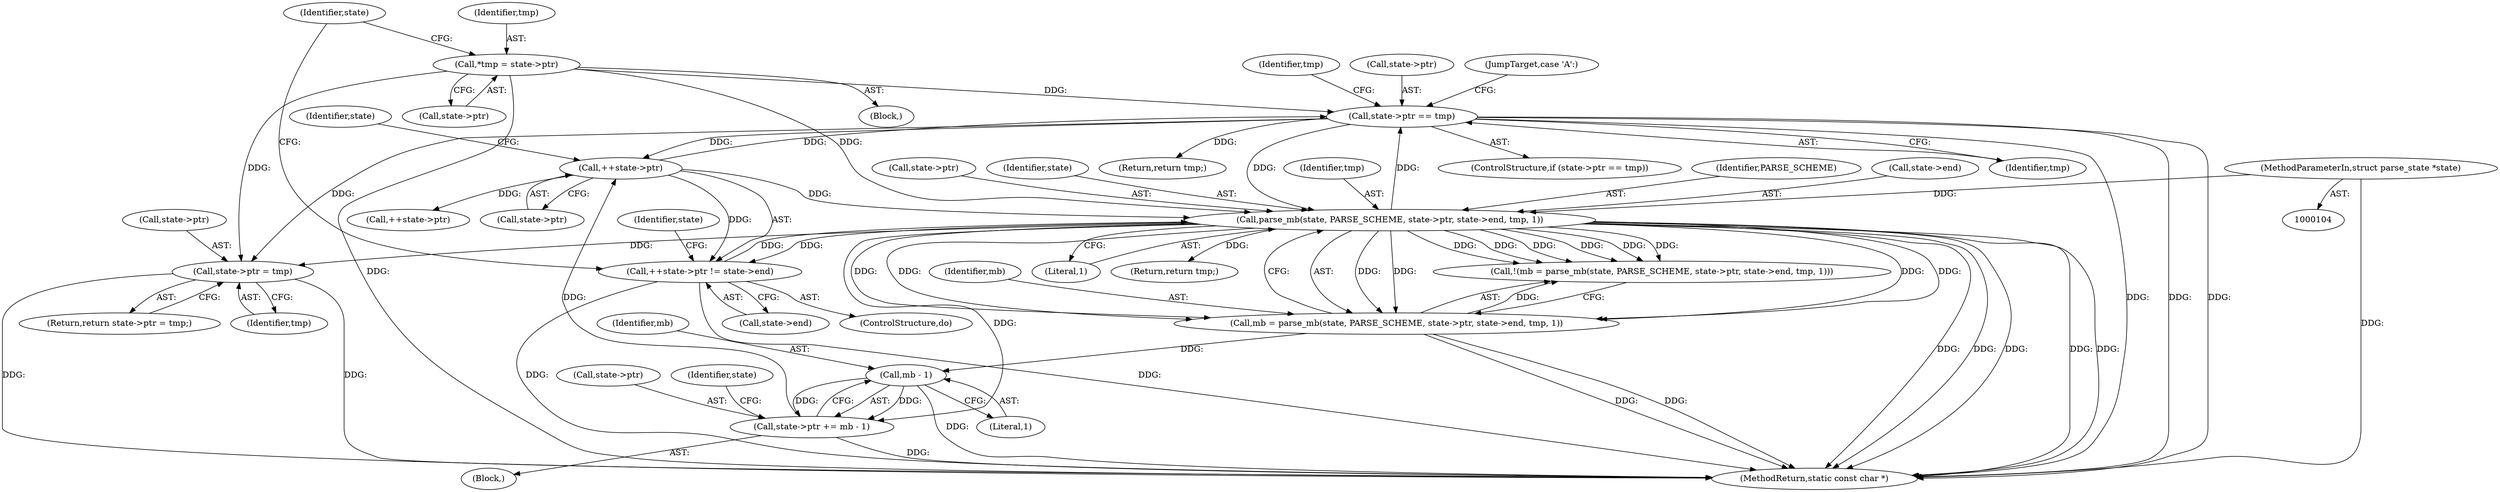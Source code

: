 digraph "0_ext-http_3724cd76a28be1d6049b5537232e97ac@pointer" {
"1000273" [label="(Call,state->ptr = tmp)"];
"1000164" [label="(Call,state->ptr == tmp)"];
"1000265" [label="(Call,++state->ptr)"];
"1000257" [label="(Call,state->ptr += mb - 1)"];
"1000261" [label="(Call,mb - 1)"];
"1000241" [label="(Call,mb = parse_mb(state, PARSE_SCHEME, state->ptr, state->end, tmp, 1))"];
"1000243" [label="(Call,parse_mb(state, PARSE_SCHEME, state->ptr, state->end, tmp, 1))"];
"1000105" [label="(MethodParameterIn,struct parse_state *state)"];
"1000264" [label="(Call,++state->ptr != state->end)"];
"1000109" [label="(Call,*tmp = state->ptr)"];
"1000109" [label="(Call,*tmp = state->ptr)"];
"1000261" [label="(Call,mb - 1)"];
"1000265" [label="(Call,++state->ptr)"];
"1000252" [label="(Identifier,tmp)"];
"1000171" [label="(Identifier,tmp)"];
"1000121" [label="(Block,)"];
"1000258" [label="(Call,state->ptr)"];
"1000146" [label="(Call,++state->ptr)"];
"1000253" [label="(Literal,1)"];
"1000273" [label="(Call,state->ptr = tmp)"];
"1000275" [label="(Identifier,state)"];
"1000277" [label="(Identifier,tmp)"];
"1000165" [label="(Call,state->ptr)"];
"1000164" [label="(Call,state->ptr == tmp)"];
"1000241" [label="(Call,mb = parse_mb(state, PARSE_SCHEME, state->ptr, state->end, tmp, 1))"];
"1000269" [label="(Call,state->end)"];
"1000243" [label="(Call,parse_mb(state, PARSE_SCHEME, state->ptr, state->end, tmp, 1))"];
"1000119" [label="(Identifier,state)"];
"1000266" [label="(Call,state->ptr)"];
"1000105" [label="(MethodParameterIn,struct parse_state *state)"];
"1000270" [label="(Identifier,state)"];
"1000114" [label="(ControlStructure,do)"];
"1000242" [label="(Identifier,mb)"];
"1000257" [label="(Call,state->ptr += mb - 1)"];
"1000272" [label="(Return,return state->ptr = tmp;)"];
"1000264" [label="(Call,++state->ptr != state->end)"];
"1000170" [label="(Return,return tmp;)"];
"1000163" [label="(ControlStructure,if (state->ptr == tmp))"];
"1000262" [label="(Identifier,mb)"];
"1000255" [label="(Return,return tmp;)"];
"1000245" [label="(Identifier,PARSE_SCHEME)"];
"1000249" [label="(Call,state->end)"];
"1000278" [label="(MethodReturn,static const char *)"];
"1000267" [label="(Identifier,state)"];
"1000106" [label="(Block,)"];
"1000263" [label="(Literal,1)"];
"1000111" [label="(Call,state->ptr)"];
"1000246" [label="(Call,state->ptr)"];
"1000240" [label="(Call,!(mb = parse_mb(state, PARSE_SCHEME, state->ptr, state->end, tmp, 1)))"];
"1000172" [label="(JumpTarget,case 'A':)"];
"1000244" [label="(Identifier,state)"];
"1000168" [label="(Identifier,tmp)"];
"1000274" [label="(Call,state->ptr)"];
"1000110" [label="(Identifier,tmp)"];
"1000273" -> "1000272"  [label="AST: "];
"1000273" -> "1000277"  [label="CFG: "];
"1000274" -> "1000273"  [label="AST: "];
"1000277" -> "1000273"  [label="AST: "];
"1000272" -> "1000273"  [label="CFG: "];
"1000273" -> "1000278"  [label="DDG: "];
"1000273" -> "1000278"  [label="DDG: "];
"1000164" -> "1000273"  [label="DDG: "];
"1000243" -> "1000273"  [label="DDG: "];
"1000109" -> "1000273"  [label="DDG: "];
"1000164" -> "1000163"  [label="AST: "];
"1000164" -> "1000168"  [label="CFG: "];
"1000165" -> "1000164"  [label="AST: "];
"1000168" -> "1000164"  [label="AST: "];
"1000171" -> "1000164"  [label="CFG: "];
"1000172" -> "1000164"  [label="CFG: "];
"1000164" -> "1000278"  [label="DDG: "];
"1000164" -> "1000278"  [label="DDG: "];
"1000164" -> "1000278"  [label="DDG: "];
"1000265" -> "1000164"  [label="DDG: "];
"1000243" -> "1000164"  [label="DDG: "];
"1000109" -> "1000164"  [label="DDG: "];
"1000164" -> "1000170"  [label="DDG: "];
"1000164" -> "1000243"  [label="DDG: "];
"1000164" -> "1000265"  [label="DDG: "];
"1000265" -> "1000264"  [label="AST: "];
"1000265" -> "1000266"  [label="CFG: "];
"1000266" -> "1000265"  [label="AST: "];
"1000270" -> "1000265"  [label="CFG: "];
"1000265" -> "1000146"  [label="DDG: "];
"1000265" -> "1000243"  [label="DDG: "];
"1000265" -> "1000264"  [label="DDG: "];
"1000257" -> "1000265"  [label="DDG: "];
"1000257" -> "1000121"  [label="AST: "];
"1000257" -> "1000261"  [label="CFG: "];
"1000258" -> "1000257"  [label="AST: "];
"1000261" -> "1000257"  [label="AST: "];
"1000267" -> "1000257"  [label="CFG: "];
"1000257" -> "1000278"  [label="DDG: "];
"1000261" -> "1000257"  [label="DDG: "];
"1000261" -> "1000257"  [label="DDG: "];
"1000243" -> "1000257"  [label="DDG: "];
"1000261" -> "1000263"  [label="CFG: "];
"1000262" -> "1000261"  [label="AST: "];
"1000263" -> "1000261"  [label="AST: "];
"1000261" -> "1000278"  [label="DDG: "];
"1000241" -> "1000261"  [label="DDG: "];
"1000241" -> "1000240"  [label="AST: "];
"1000241" -> "1000243"  [label="CFG: "];
"1000242" -> "1000241"  [label="AST: "];
"1000243" -> "1000241"  [label="AST: "];
"1000240" -> "1000241"  [label="CFG: "];
"1000241" -> "1000278"  [label="DDG: "];
"1000241" -> "1000278"  [label="DDG: "];
"1000241" -> "1000240"  [label="DDG: "];
"1000243" -> "1000241"  [label="DDG: "];
"1000243" -> "1000241"  [label="DDG: "];
"1000243" -> "1000241"  [label="DDG: "];
"1000243" -> "1000241"  [label="DDG: "];
"1000243" -> "1000241"  [label="DDG: "];
"1000243" -> "1000241"  [label="DDG: "];
"1000243" -> "1000253"  [label="CFG: "];
"1000244" -> "1000243"  [label="AST: "];
"1000245" -> "1000243"  [label="AST: "];
"1000246" -> "1000243"  [label="AST: "];
"1000249" -> "1000243"  [label="AST: "];
"1000252" -> "1000243"  [label="AST: "];
"1000253" -> "1000243"  [label="AST: "];
"1000243" -> "1000278"  [label="DDG: "];
"1000243" -> "1000278"  [label="DDG: "];
"1000243" -> "1000278"  [label="DDG: "];
"1000243" -> "1000278"  [label="DDG: "];
"1000243" -> "1000278"  [label="DDG: "];
"1000243" -> "1000240"  [label="DDG: "];
"1000243" -> "1000240"  [label="DDG: "];
"1000243" -> "1000240"  [label="DDG: "];
"1000243" -> "1000240"  [label="DDG: "];
"1000243" -> "1000240"  [label="DDG: "];
"1000243" -> "1000240"  [label="DDG: "];
"1000105" -> "1000243"  [label="DDG: "];
"1000264" -> "1000243"  [label="DDG: "];
"1000109" -> "1000243"  [label="DDG: "];
"1000243" -> "1000255"  [label="DDG: "];
"1000243" -> "1000264"  [label="DDG: "];
"1000105" -> "1000104"  [label="AST: "];
"1000105" -> "1000278"  [label="DDG: "];
"1000264" -> "1000114"  [label="AST: "];
"1000264" -> "1000269"  [label="CFG: "];
"1000269" -> "1000264"  [label="AST: "];
"1000119" -> "1000264"  [label="CFG: "];
"1000275" -> "1000264"  [label="CFG: "];
"1000264" -> "1000278"  [label="DDG: "];
"1000264" -> "1000278"  [label="DDG: "];
"1000109" -> "1000106"  [label="AST: "];
"1000109" -> "1000111"  [label="CFG: "];
"1000110" -> "1000109"  [label="AST: "];
"1000111" -> "1000109"  [label="AST: "];
"1000119" -> "1000109"  [label="CFG: "];
"1000109" -> "1000278"  [label="DDG: "];
}
